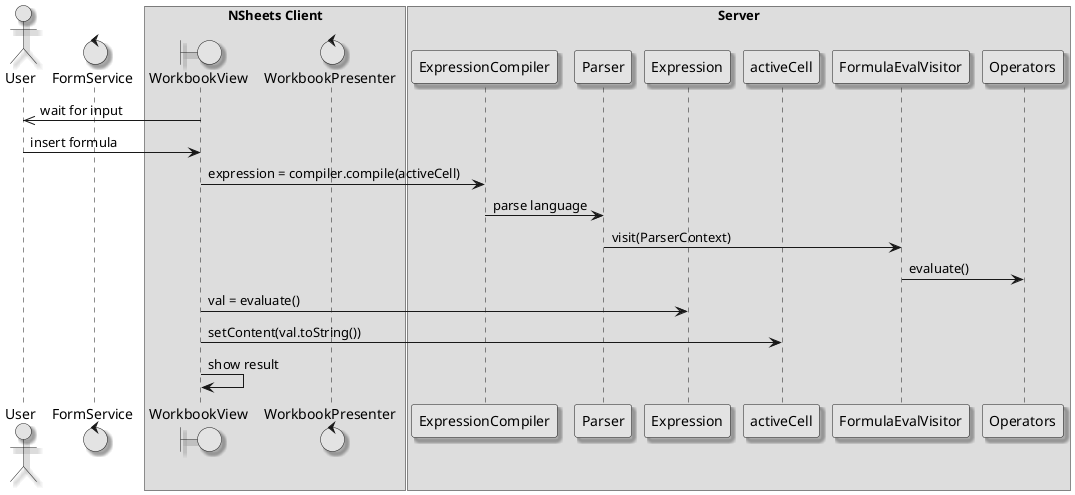 @startuml  ssd.png
skinparam handwritten false
skinparam monochrome true
skinparam packageStyle rect
skinparam defaultFontName FG Virgil
skinparam shadowing true

actor User
boundary WorkbookView
control WorkbookPresenter
control FormService

box "NSheets Client"
participant WorkbookView
participant WorkbookPresenter 
end box

box "Server"
participant ExpressionCompiler
participant Parser
participant Expression
participant activeCell
participant FormulaEvalVisitor
participant Operators
end box

WorkbookView ->> User : wait for input
User -> WorkbookView : insert formula
WorkbookView -> ExpressionCompiler : expression = compiler.compile(activeCell)
ExpressionCompiler -> Parser : parse language
Parser -> FormulaEvalVisitor : visit(ParserContext)
FormulaEvalVisitor -> Operators : evaluate()
WorkbookView -> Expression : val = evaluate()
WorkbookView -> activeCell : setContent(val.toString())
WorkbookView -> WorkbookView : show result
@enduml